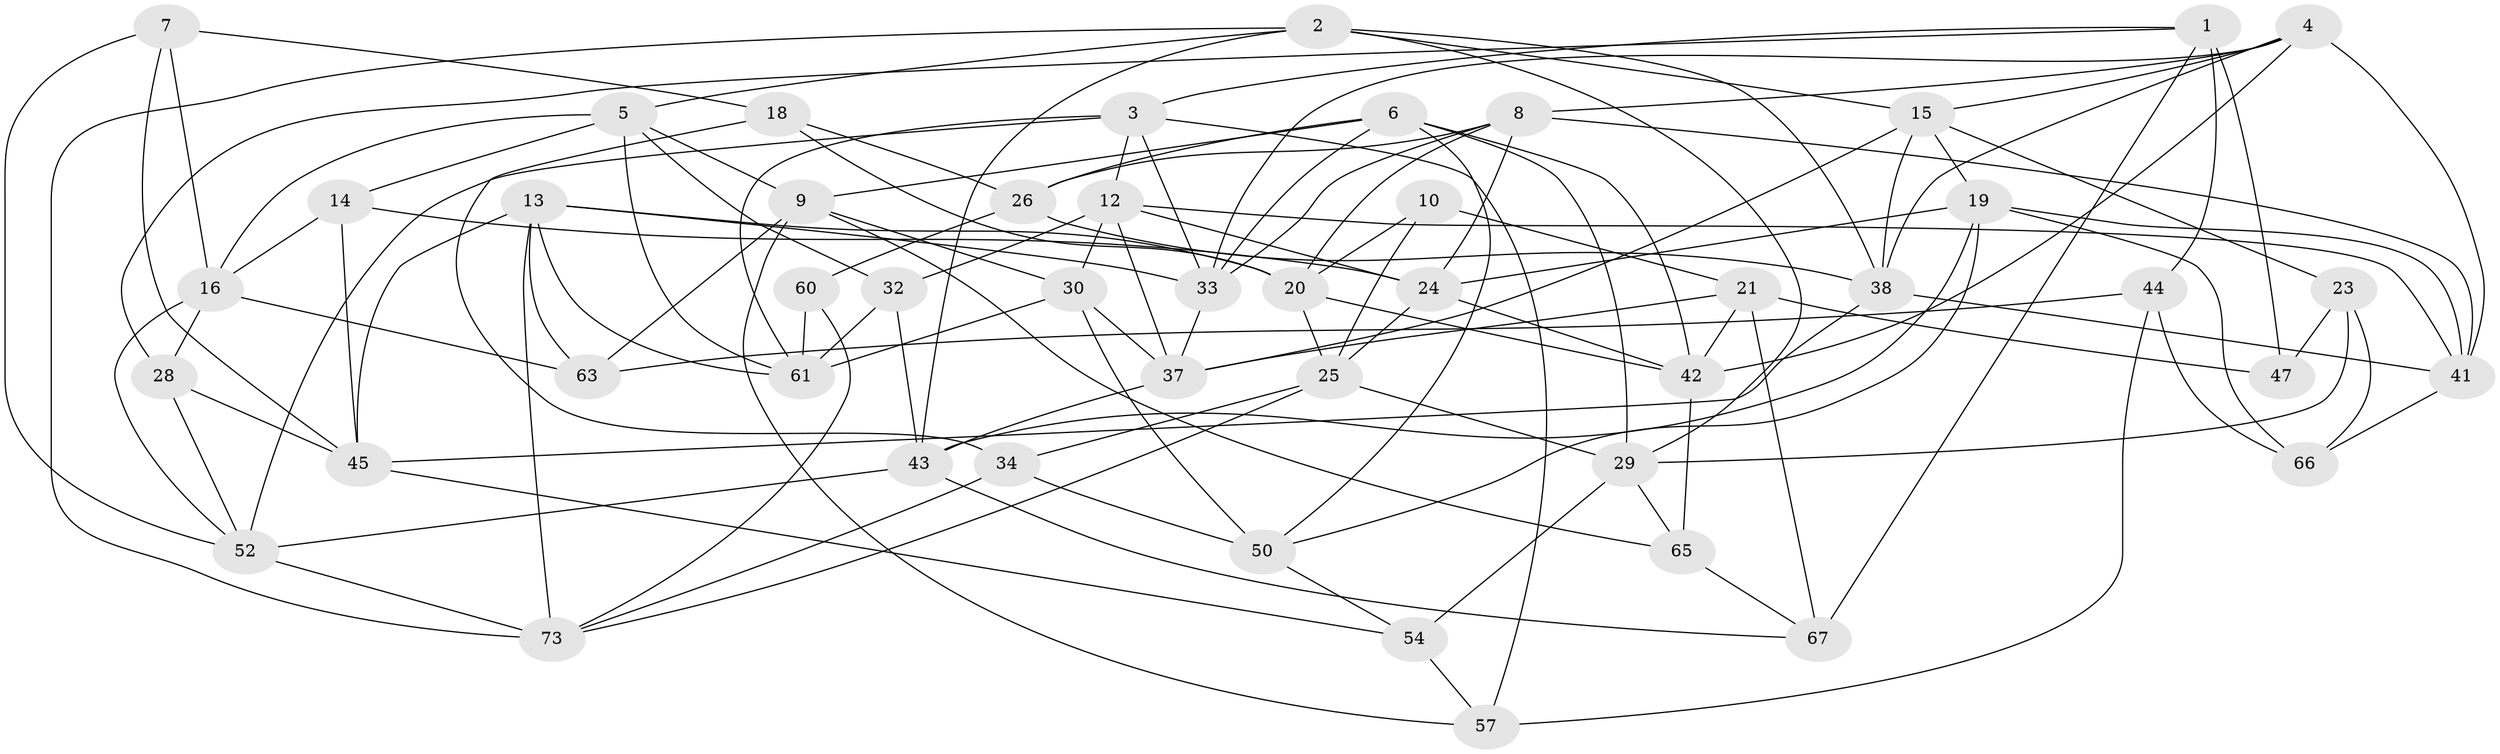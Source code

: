 // original degree distribution, {4: 1.0}
// Generated by graph-tools (version 1.1) at 2025/42/03/06/25 10:42:19]
// undirected, 48 vertices, 123 edges
graph export_dot {
graph [start="1"]
  node [color=gray90,style=filled];
  1 [super="+36"];
  2 [super="+22"];
  3 [super="+49"];
  4 [super="+17"];
  5 [super="+11"];
  6 [super="+53"];
  7;
  8 [super="+55"];
  9 [super="+39"];
  10;
  12 [super="+69"];
  13 [super="+27"];
  14;
  15 [super="+71"];
  16 [super="+77"];
  18;
  19 [super="+68"];
  20 [super="+72"];
  21 [super="+51"];
  23;
  24 [super="+40"];
  25 [super="+35"];
  26 [super="+31"];
  28;
  29 [super="+64"];
  30 [super="+46"];
  32;
  33 [super="+78"];
  34;
  37 [super="+48"];
  38 [super="+59"];
  41 [super="+76"];
  42 [super="+75"];
  43 [super="+56"];
  44;
  45 [super="+79"];
  47;
  50 [super="+58"];
  52 [super="+70"];
  54;
  57;
  60;
  61 [super="+62"];
  63;
  65;
  66;
  67;
  73 [super="+74"];
  1 -- 47 [weight=2];
  1 -- 67;
  1 -- 28;
  1 -- 44;
  1 -- 3;
  2 -- 73;
  2 -- 29;
  2 -- 43;
  2 -- 15;
  2 -- 5;
  2 -- 38;
  3 -- 12;
  3 -- 52;
  3 -- 61;
  3 -- 57;
  3 -- 33;
  4 -- 38;
  4 -- 8;
  4 -- 41;
  4 -- 15;
  4 -- 42;
  4 -- 33;
  5 -- 32;
  5 -- 14;
  5 -- 9;
  5 -- 16;
  5 -- 61;
  6 -- 50;
  6 -- 33;
  6 -- 26;
  6 -- 9;
  6 -- 42;
  6 -- 29;
  7 -- 16;
  7 -- 52;
  7 -- 18;
  7 -- 45;
  8 -- 33;
  8 -- 41;
  8 -- 24;
  8 -- 26;
  8 -- 20;
  9 -- 63;
  9 -- 65;
  9 -- 57;
  9 -- 30;
  10 -- 21 [weight=2];
  10 -- 20;
  10 -- 25;
  12 -- 41;
  12 -- 24;
  12 -- 32;
  12 -- 37;
  12 -- 30;
  13 -- 33;
  13 -- 61;
  13 -- 73;
  13 -- 45;
  13 -- 20;
  13 -- 63;
  14 -- 24;
  14 -- 45;
  14 -- 16;
  15 -- 38;
  15 -- 23;
  15 -- 37;
  15 -- 19;
  16 -- 28;
  16 -- 63;
  16 -- 52;
  18 -- 20;
  18 -- 34;
  18 -- 26;
  19 -- 43;
  19 -- 50;
  19 -- 24;
  19 -- 66;
  19 -- 41;
  20 -- 42;
  20 -- 25;
  21 -- 47;
  21 -- 37;
  21 -- 67;
  21 -- 42;
  23 -- 66;
  23 -- 47;
  23 -- 29;
  24 -- 25;
  24 -- 42;
  25 -- 73;
  25 -- 34;
  25 -- 29;
  26 -- 60 [weight=2];
  26 -- 38;
  28 -- 45;
  28 -- 52;
  29 -- 65;
  29 -- 54;
  30 -- 61;
  30 -- 37;
  30 -- 50 [weight=2];
  32 -- 43;
  32 -- 61;
  33 -- 37;
  34 -- 73;
  34 -- 50;
  37 -- 43;
  38 -- 45;
  38 -- 41;
  41 -- 66;
  42 -- 65;
  43 -- 52;
  43 -- 67;
  44 -- 66;
  44 -- 57;
  44 -- 63;
  45 -- 54;
  50 -- 54;
  52 -- 73;
  54 -- 57;
  60 -- 61;
  60 -- 73;
  65 -- 67;
}
